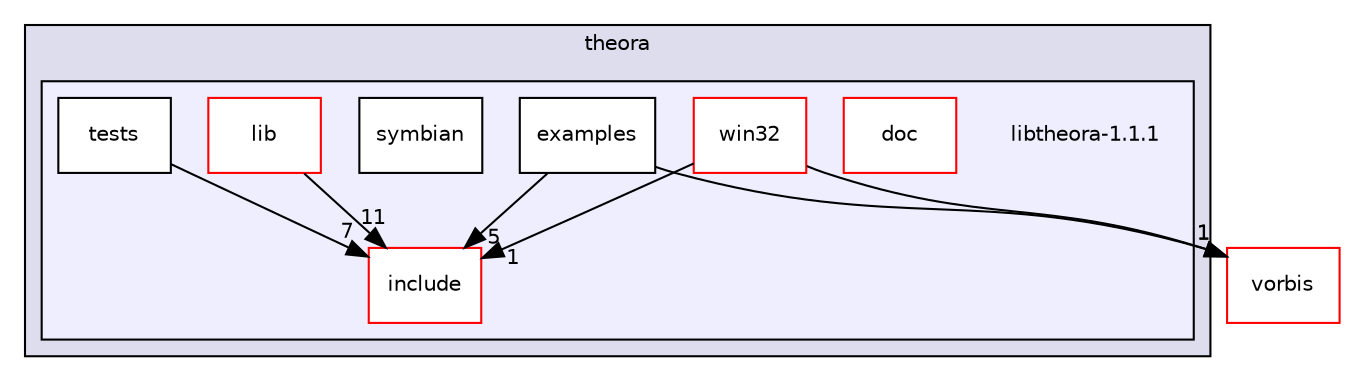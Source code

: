 digraph "theora/libtheora-1.1.1" {
  compound=true
  node [ fontsize="10", fontname="Helvetica"];
  edge [ labelfontsize="10", labelfontname="Helvetica"];
  subgraph clusterdir_57c79416fffbf6c2e7f8fc2e35d66598 {
    graph [ bgcolor="#ddddee", pencolor="black", label="theora" fontname="Helvetica", fontsize="10", URL="dir_57c79416fffbf6c2e7f8fc2e35d66598.html"]
  subgraph clusterdir_67164114db8055b3c4ba793f017b5b87 {
    graph [ bgcolor="#eeeeff", pencolor="black", label="" URL="dir_67164114db8055b3c4ba793f017b5b87.html"];
    dir_67164114db8055b3c4ba793f017b5b87 [shape=plaintext label="libtheora-1.1.1"];
    dir_e895347ad55a28e1b71237fef4b01f71 [shape=box label="doc" color="red" fillcolor="white" style="filled" URL="dir_e895347ad55a28e1b71237fef4b01f71.html"];
    dir_52af9b309f42811b92674b2a3b1b3e6b [shape=box label="examples" color="black" fillcolor="white" style="filled" URL="dir_52af9b309f42811b92674b2a3b1b3e6b.html"];
    dir_660faa87ecdc6733f7471c0aed65ffb2 [shape=box label="include" color="red" fillcolor="white" style="filled" URL="dir_660faa87ecdc6733f7471c0aed65ffb2.html"];
    dir_c318bbd9acaa74aae2a1b3b25b1707fa [shape=box label="lib" color="red" fillcolor="white" style="filled" URL="dir_c318bbd9acaa74aae2a1b3b25b1707fa.html"];
    dir_45c14bc9c8fa8f1fd58eb94080c4d49e [shape=box label="symbian" color="black" fillcolor="white" style="filled" URL="dir_45c14bc9c8fa8f1fd58eb94080c4d49e.html"];
    dir_f40f3846e96579fd0df72ace2bfdd424 [shape=box label="tests" color="black" fillcolor="white" style="filled" URL="dir_f40f3846e96579fd0df72ace2bfdd424.html"];
    dir_392948c82fc5ba7016da7db5a0a3dbd5 [shape=box label="win32" color="red" fillcolor="white" style="filled" URL="dir_392948c82fc5ba7016da7db5a0a3dbd5.html"];
  }
  }
  dir_004a8bee42395890dcb0f2ad4a25931c [shape=box label="vorbis" fillcolor="white" style="filled" color="red" URL="dir_004a8bee42395890dcb0f2ad4a25931c.html"];
  dir_392948c82fc5ba7016da7db5a0a3dbd5->dir_660faa87ecdc6733f7471c0aed65ffb2 [headlabel="1", labeldistance=1.5 headhref="dir_001797_001800.html"];
  dir_392948c82fc5ba7016da7db5a0a3dbd5->dir_004a8bee42395890dcb0f2ad4a25931c [headlabel="1", labeldistance=1.5 headhref="dir_001797_000075.html"];
  dir_52af9b309f42811b92674b2a3b1b3e6b->dir_660faa87ecdc6733f7471c0aed65ffb2 [headlabel="5", labeldistance=1.5 headhref="dir_001795_001800.html"];
  dir_52af9b309f42811b92674b2a3b1b3e6b->dir_004a8bee42395890dcb0f2ad4a25931c [headlabel="1", labeldistance=1.5 headhref="dir_001795_000075.html"];
  dir_c318bbd9acaa74aae2a1b3b25b1707fa->dir_660faa87ecdc6733f7471c0aed65ffb2 [headlabel="11", labeldistance=1.5 headhref="dir_001804_001800.html"];
  dir_f40f3846e96579fd0df72ace2bfdd424->dir_660faa87ecdc6733f7471c0aed65ffb2 [headlabel="7", labeldistance=1.5 headhref="dir_001808_001800.html"];
}
